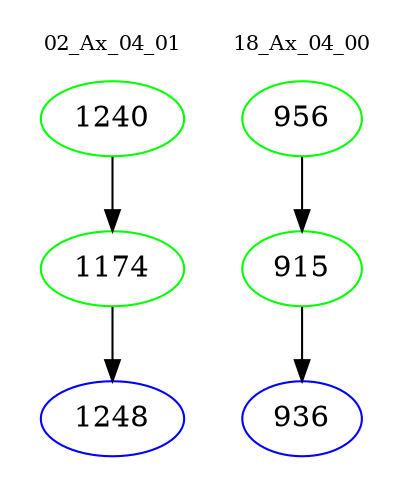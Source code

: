 digraph{
subgraph cluster_0 {
color = white
label = "02_Ax_04_01";
fontsize=10;
T0_1240 [label="1240", color="green"]
T0_1240 -> T0_1174 [color="black"]
T0_1174 [label="1174", color="green"]
T0_1174 -> T0_1248 [color="black"]
T0_1248 [label="1248", color="blue"]
}
subgraph cluster_1 {
color = white
label = "18_Ax_04_00";
fontsize=10;
T1_956 [label="956", color="green"]
T1_956 -> T1_915 [color="black"]
T1_915 [label="915", color="green"]
T1_915 -> T1_936 [color="black"]
T1_936 [label="936", color="blue"]
}
}
